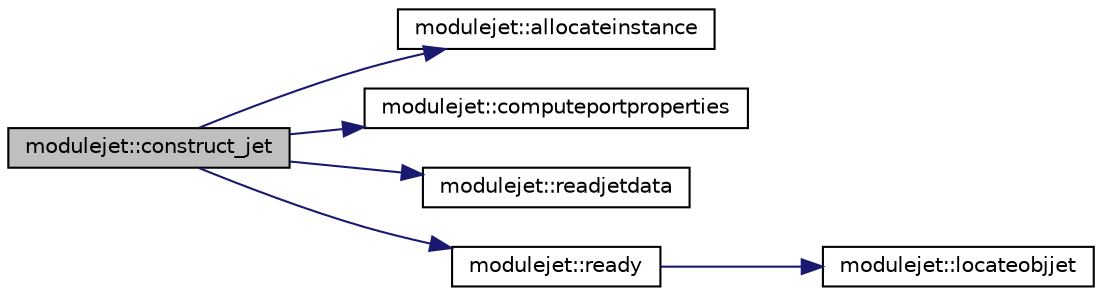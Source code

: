 digraph "modulejet::construct_jet"
{
 // LATEX_PDF_SIZE
  edge [fontname="Helvetica",fontsize="10",labelfontname="Helvetica",labelfontsize="10"];
  node [fontname="Helvetica",fontsize="10",shape=record];
  rankdir="LR";
  Node1 [label="modulejet::construct_jet",height=0.2,width=0.4,color="black", fillcolor="grey75", style="filled", fontcolor="black",tooltip=" "];
  Node1 -> Node2 [color="midnightblue",fontsize="10",style="solid",fontname="Helvetica"];
  Node2 [label="modulejet::allocateinstance",height=0.2,width=0.4,color="black", fillcolor="white", style="filled",URL="$namespacemodulejet.html#af21d1a641f05197da226314abaeccf5e",tooltip=" "];
  Node1 -> Node3 [color="midnightblue",fontsize="10",style="solid",fontname="Helvetica"];
  Node3 [label="modulejet::computeportproperties",height=0.2,width=0.4,color="black", fillcolor="white", style="filled",URL="$namespacemodulejet.html#a6a2424bc396ad0eed996ed0d75430e3b",tooltip=" "];
  Node1 -> Node4 [color="midnightblue",fontsize="10",style="solid",fontname="Helvetica"];
  Node4 [label="modulejet::readjetdata",height=0.2,width=0.4,color="black", fillcolor="white", style="filled",URL="$namespacemodulejet.html#ad99b3da948112f106201831bbaaa074f",tooltip=" "];
  Node1 -> Node5 [color="midnightblue",fontsize="10",style="solid",fontname="Helvetica"];
  Node5 [label="modulejet::ready",height=0.2,width=0.4,color="black", fillcolor="white", style="filled",URL="$namespacemodulejet.html#a08cf17884b67eb6e393c3f7553f6398f",tooltip=" "];
  Node5 -> Node6 [color="midnightblue",fontsize="10",style="solid",fontname="Helvetica"];
  Node6 [label="modulejet::locateobjjet",height=0.2,width=0.4,color="black", fillcolor="white", style="filled",URL="$namespacemodulejet.html#a0b2668a76b18f69741deda8796740f8f",tooltip=" "];
}
